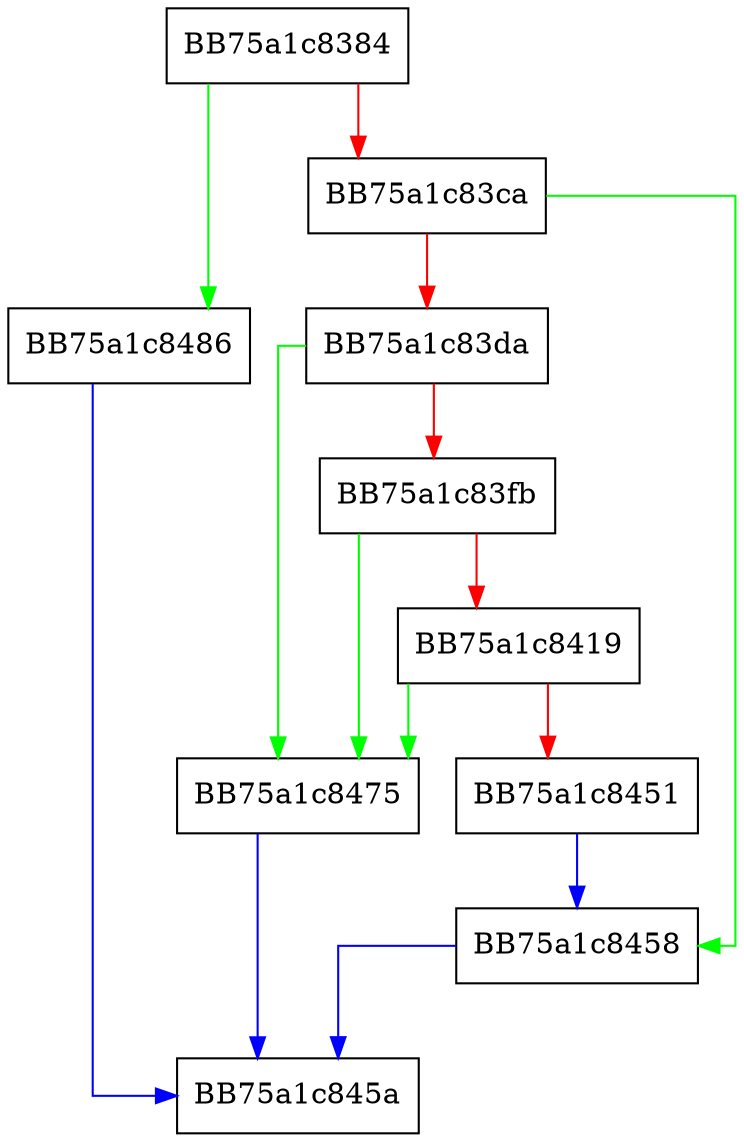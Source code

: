 digraph VFS_Read {
  node [shape="box"];
  graph [splines=ortho];
  BB75a1c8384 -> BB75a1c8486 [color="green"];
  BB75a1c8384 -> BB75a1c83ca [color="red"];
  BB75a1c83ca -> BB75a1c8458 [color="green"];
  BB75a1c83ca -> BB75a1c83da [color="red"];
  BB75a1c83da -> BB75a1c8475 [color="green"];
  BB75a1c83da -> BB75a1c83fb [color="red"];
  BB75a1c83fb -> BB75a1c8475 [color="green"];
  BB75a1c83fb -> BB75a1c8419 [color="red"];
  BB75a1c8419 -> BB75a1c8475 [color="green"];
  BB75a1c8419 -> BB75a1c8451 [color="red"];
  BB75a1c8451 -> BB75a1c8458 [color="blue"];
  BB75a1c8458 -> BB75a1c845a [color="blue"];
  BB75a1c8475 -> BB75a1c845a [color="blue"];
  BB75a1c8486 -> BB75a1c845a [color="blue"];
}
